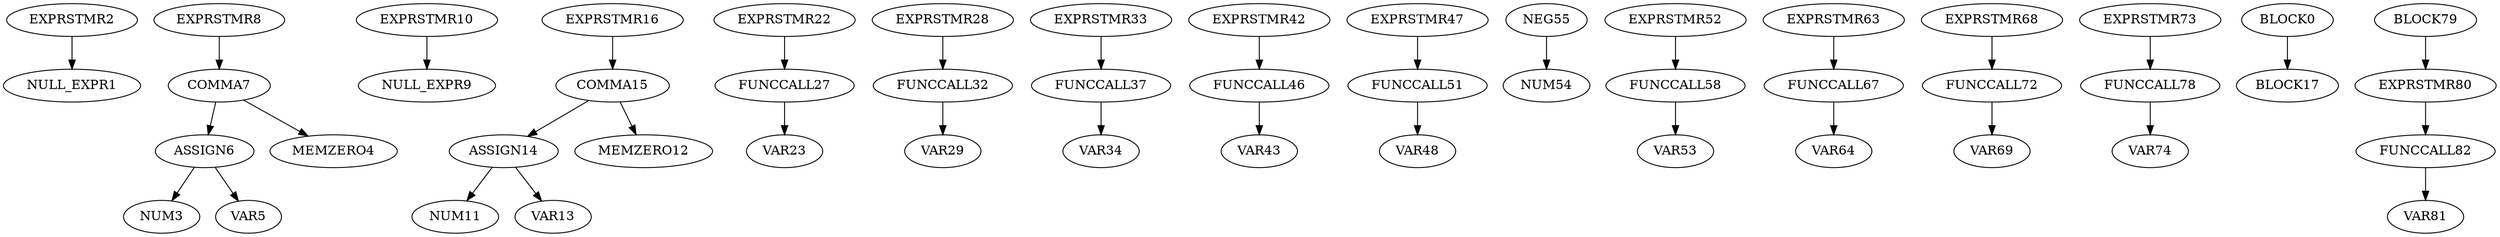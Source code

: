 digraph A { 
EXPRSTMR2 -> NULL_EXPR1
ASSIGN6 -> NUM3
ASSIGN6 -> VAR5
COMMA7 -> ASSIGN6
COMMA7 -> MEMZERO4
EXPRSTMR8 -> COMMA7
EXPRSTMR10 -> NULL_EXPR9
ASSIGN14 -> NUM11
ASSIGN14 -> VAR13
COMMA15 -> ASSIGN14
COMMA15 -> MEMZERO12
EXPRSTMR16 -> COMMA15
FUNCCALL27 -> VAR23
EXPRSTMR22 -> FUNCCALL27
FUNCCALL32 -> VAR29
EXPRSTMR28 -> FUNCCALL32
FUNCCALL37 -> VAR34
EXPRSTMR33 -> FUNCCALL37
FUNCCALL46 -> VAR43
EXPRSTMR42 -> FUNCCALL46
FUNCCALL51 -> VAR48
EXPRSTMR47 -> FUNCCALL51
NEG55 -> NUM54
FUNCCALL58 -> VAR53
EXPRSTMR52 -> FUNCCALL58
FUNCCALL67 -> VAR64
EXPRSTMR63 -> FUNCCALL67
FUNCCALL72 -> VAR69
EXPRSTMR68 -> FUNCCALL72
FUNCCALL78 -> VAR74
EXPRSTMR73 -> FUNCCALL78
BLOCK0 -> BLOCK17
FUNCCALL82 -> VAR81
EXPRSTMR80 -> FUNCCALL82
BLOCK79 -> EXPRSTMR80
}
